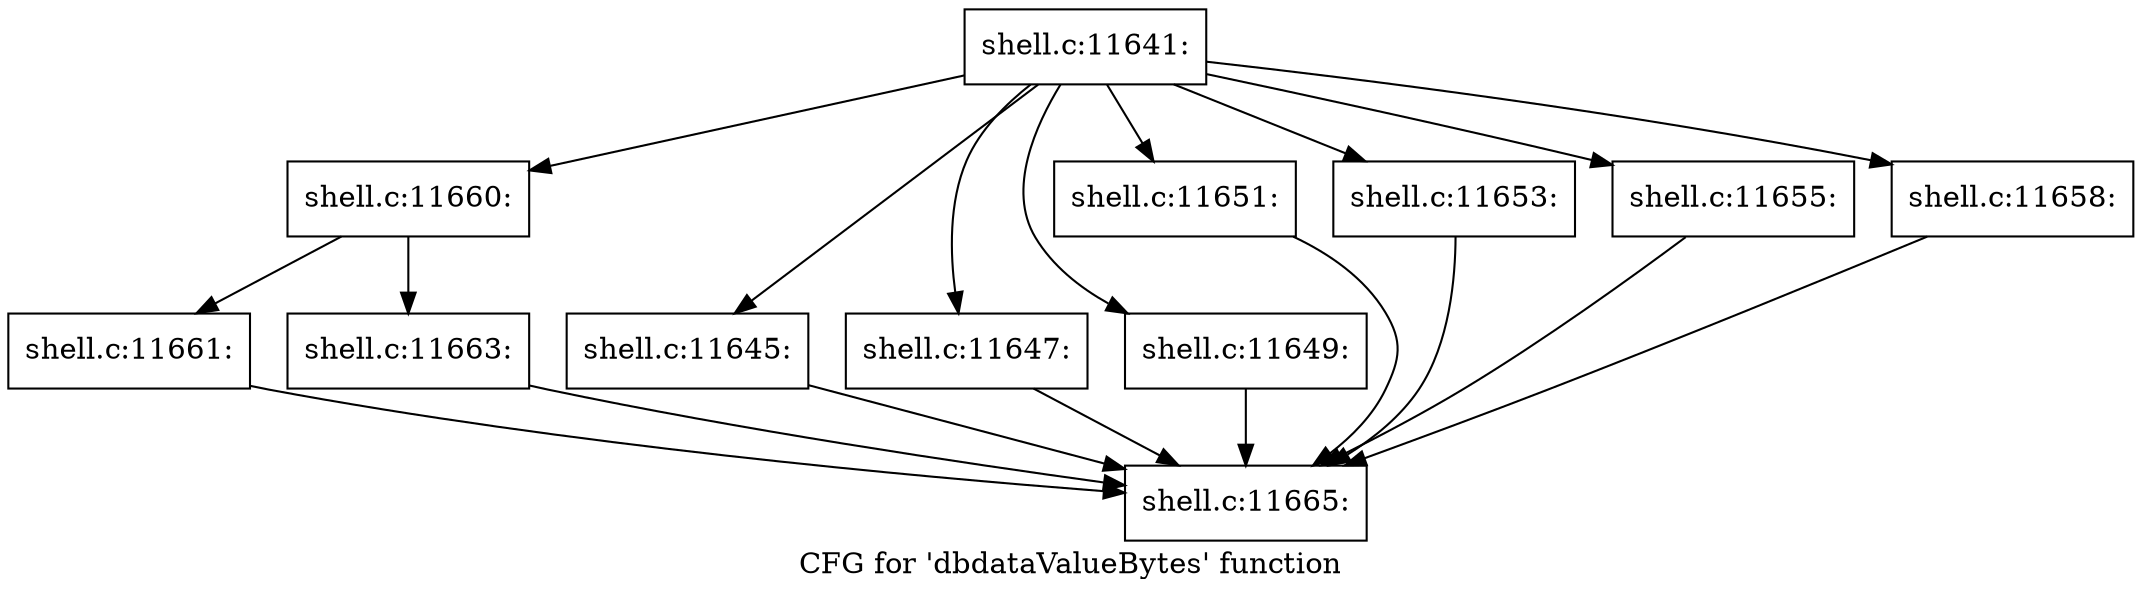 digraph "CFG for 'dbdataValueBytes' function" {
	label="CFG for 'dbdataValueBytes' function";

	Node0x560276a6c410 [shape=record,label="{shell.c:11641:}"];
	Node0x560276a6c410 -> Node0x560276a71a90;
	Node0x560276a6c410 -> Node0x560276a71e30;
	Node0x560276a6c410 -> Node0x560276a70080;
	Node0x560276a6c410 -> Node0x560276a701c0;
	Node0x560276a6c410 -> Node0x560276a70300;
	Node0x560276a6c410 -> Node0x560276a70440;
	Node0x560276a6c410 -> Node0x560276d7e070;
	Node0x560276a6c410 -> Node0x560276d7e220;
	Node0x560276a71e30 [shape=record,label="{shell.c:11645:}"];
	Node0x560276a71e30 -> Node0x560276a6ffa0;
	Node0x560276a70080 [shape=record,label="{shell.c:11647:}"];
	Node0x560276a70080 -> Node0x560276a6ffa0;
	Node0x560276a701c0 [shape=record,label="{shell.c:11649:}"];
	Node0x560276a701c0 -> Node0x560276a6ffa0;
	Node0x560276a70300 [shape=record,label="{shell.c:11651:}"];
	Node0x560276a70300 -> Node0x560276a6ffa0;
	Node0x560276a70440 [shape=record,label="{shell.c:11653:}"];
	Node0x560276a70440 -> Node0x560276a6ffa0;
	Node0x560276d7e070 [shape=record,label="{shell.c:11655:}"];
	Node0x560276d7e070 -> Node0x560276a6ffa0;
	Node0x560276d7e220 [shape=record,label="{shell.c:11658:}"];
	Node0x560276d7e220 -> Node0x560276a6ffa0;
	Node0x560276a71a90 [shape=record,label="{shell.c:11660:}"];
	Node0x560276a71a90 -> Node0x560276d7ecc0;
	Node0x560276a71a90 -> Node0x560276d7ed10;
	Node0x560276d7ecc0 [shape=record,label="{shell.c:11661:}"];
	Node0x560276d7ecc0 -> Node0x560276a6ffa0;
	Node0x560276d7ed10 [shape=record,label="{shell.c:11663:}"];
	Node0x560276d7ed10 -> Node0x560276a6ffa0;
	Node0x560276a6ffa0 [shape=record,label="{shell.c:11665:}"];
}
